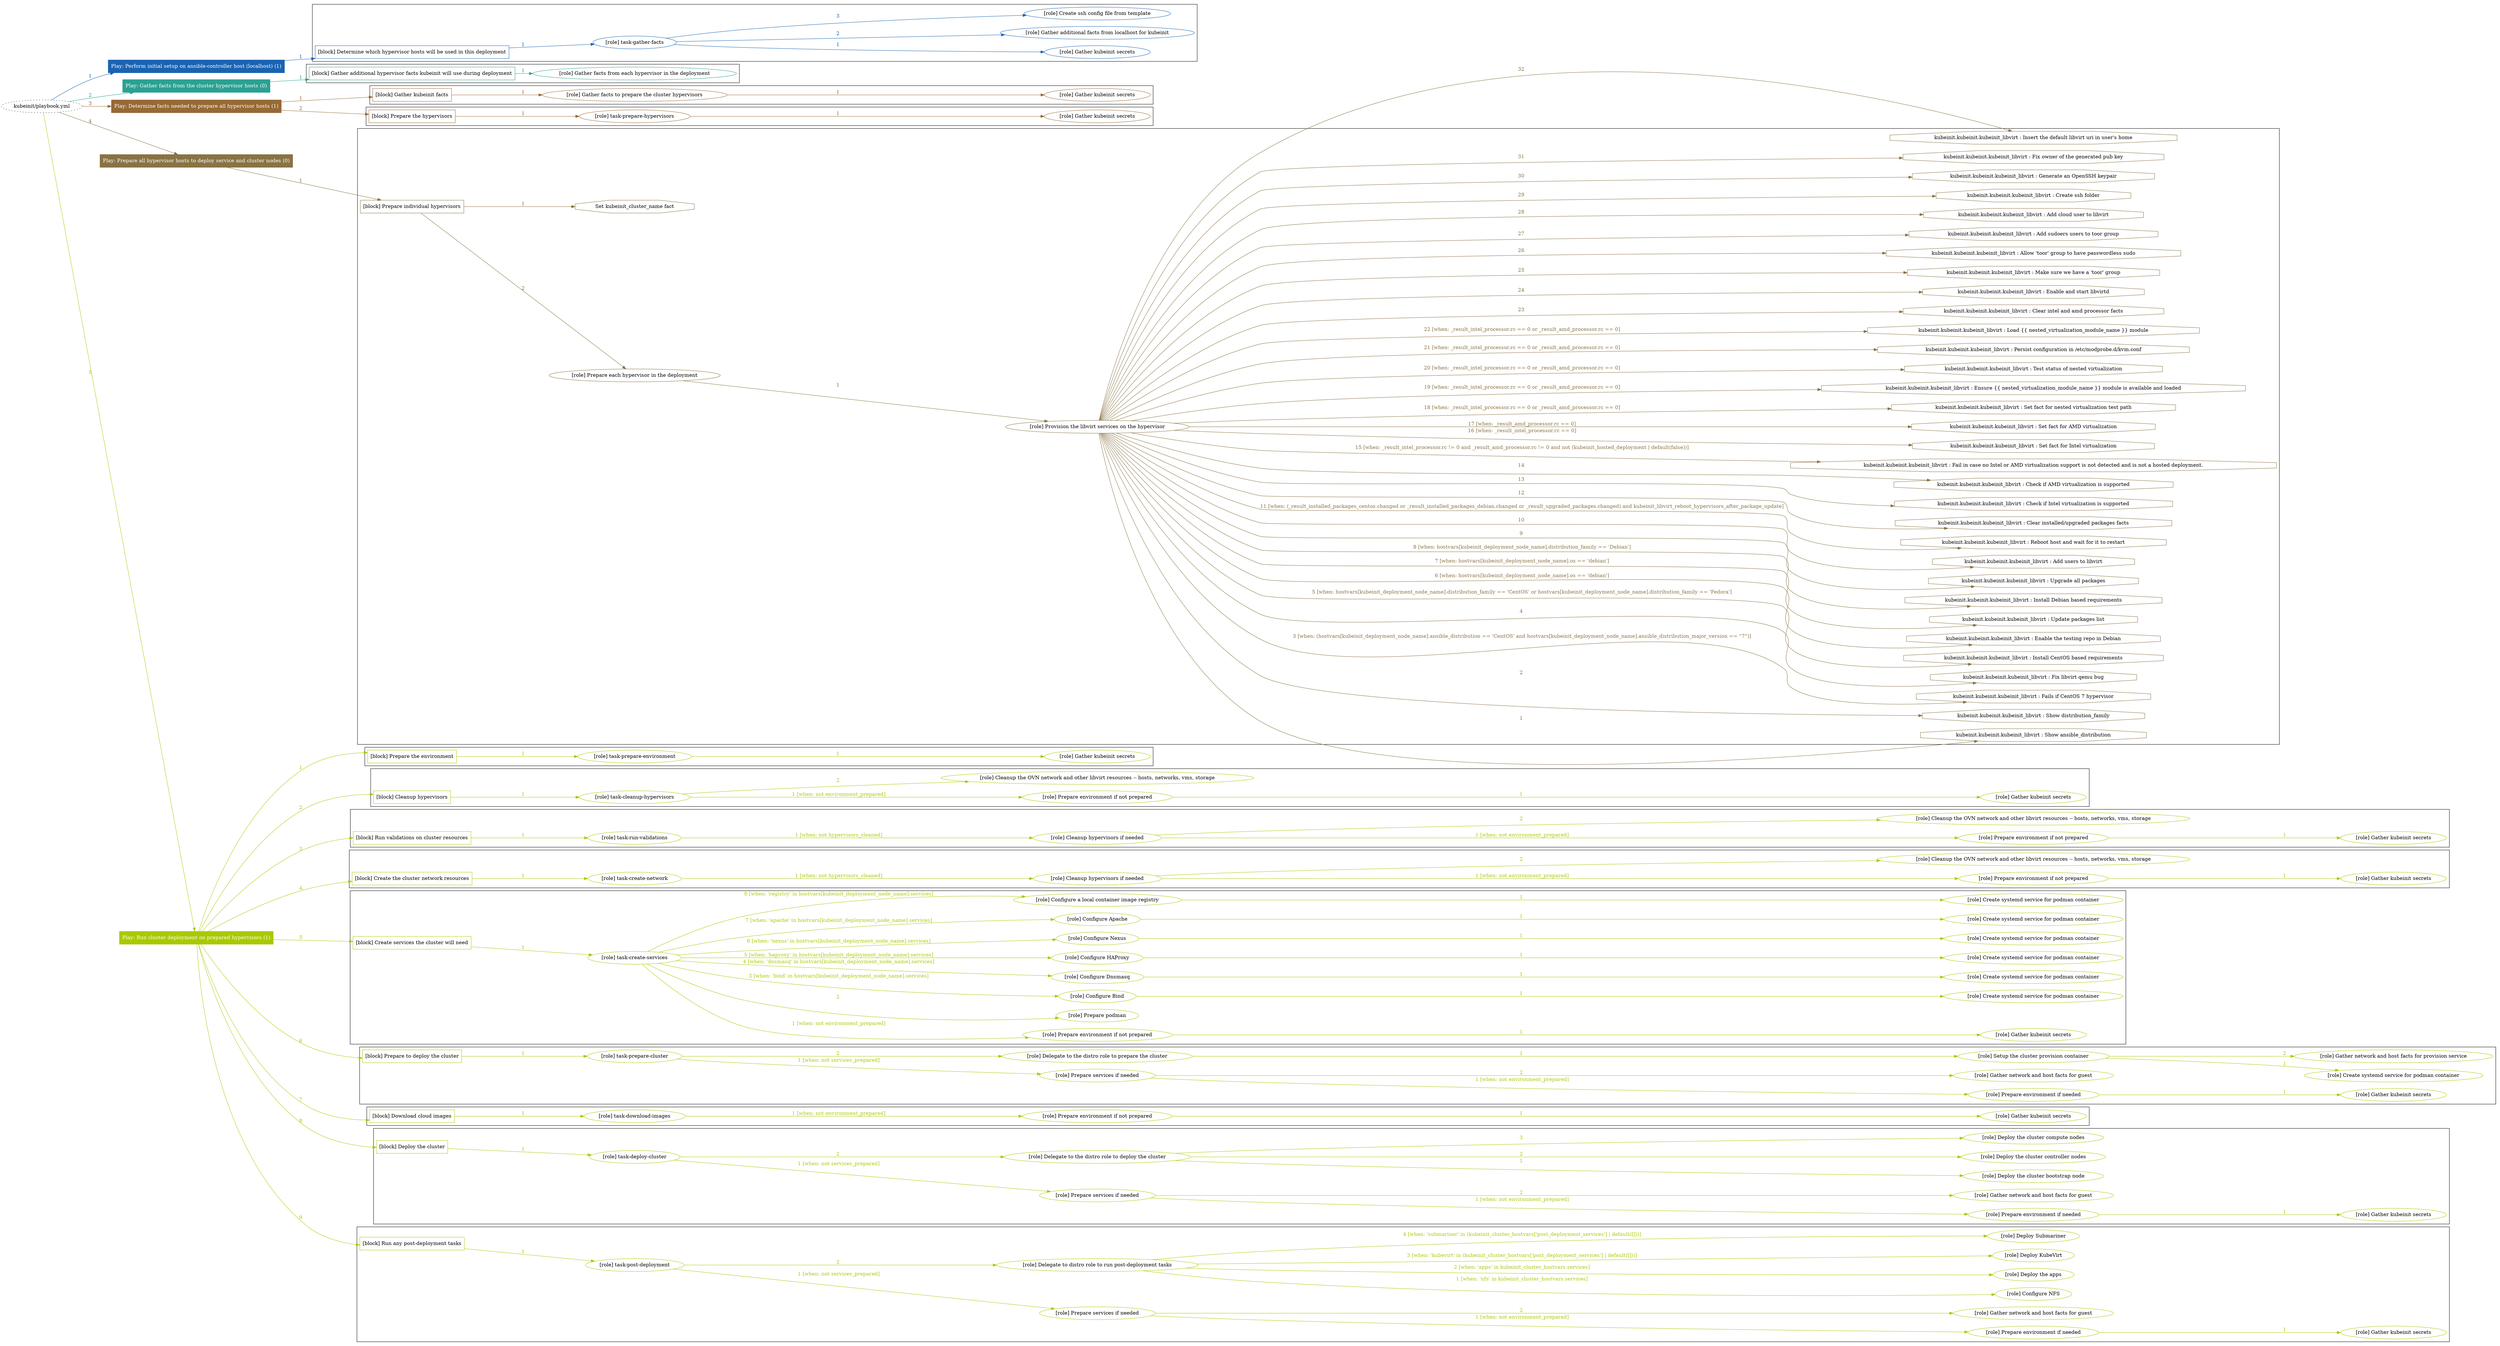 digraph {
	graph [concentrate=true ordering=in rankdir=LR ratio=fill]
	edge [esep=5 sep=10]
	"kubeinit/playbook.yml" [URL="/home/runner/work/kubeinit/kubeinit/kubeinit/playbook.yml" id=playbook_06fe046e style=dotted]
	"kubeinit/playbook.yml" -> play_288e0fe9 [label="1 " color="#1a63b2" fontcolor="#1a63b2" id=edge_dc2ad0f1 labeltooltip="1 " tooltip="1 "]
	subgraph "Play: Perform initial setup on ansible-controller host (localhost) (1)" {
		play_288e0fe9 [label="Play: Perform initial setup on ansible-controller host (localhost) (1)" URL="/home/runner/work/kubeinit/kubeinit/kubeinit/playbook.yml" color="#1a63b2" fontcolor="#ffffff" id=play_288e0fe9 shape=box style=filled tooltip=localhost]
		play_288e0fe9 -> block_5f74f2d0 [label=1 color="#1a63b2" fontcolor="#1a63b2" id=edge_5ff58f4a labeltooltip=1 tooltip=1]
		subgraph cluster_block_5f74f2d0 {
			block_5f74f2d0 [label="[block] Determine which hypervisor hosts will be used in this deployment" URL="/home/runner/work/kubeinit/kubeinit/kubeinit/playbook.yml" color="#1a63b2" id=block_5f74f2d0 labeltooltip="Determine which hypervisor hosts will be used in this deployment" shape=box tooltip="Determine which hypervisor hosts will be used in this deployment"]
			block_5f74f2d0 -> role_28b8756a [label="1 " color="#1a63b2" fontcolor="#1a63b2" id=edge_a5d64a71 labeltooltip="1 " tooltip="1 "]
			subgraph "task-gather-facts" {
				role_28b8756a [label="[role] task-gather-facts" URL="/home/runner/work/kubeinit/kubeinit/kubeinit/playbook.yml" color="#1a63b2" id=role_28b8756a tooltip="task-gather-facts"]
				role_28b8756a -> role_0fea13e1 [label="1 " color="#1a63b2" fontcolor="#1a63b2" id=edge_69f82ecf labeltooltip="1 " tooltip="1 "]
				subgraph "Gather kubeinit secrets" {
					role_0fea13e1 [label="[role] Gather kubeinit secrets" URL="/home/runner/.ansible/collections/ansible_collections/kubeinit/kubeinit/roles/kubeinit_prepare/tasks/build_hypervisors_group.yml" color="#1a63b2" id=role_0fea13e1 tooltip="Gather kubeinit secrets"]
				}
				role_28b8756a -> role_ac35d9d7 [label="2 " color="#1a63b2" fontcolor="#1a63b2" id=edge_7c590773 labeltooltip="2 " tooltip="2 "]
				subgraph "Gather additional facts from localhost for kubeinit" {
					role_ac35d9d7 [label="[role] Gather additional facts from localhost for kubeinit" URL="/home/runner/.ansible/collections/ansible_collections/kubeinit/kubeinit/roles/kubeinit_prepare/tasks/build_hypervisors_group.yml" color="#1a63b2" id=role_ac35d9d7 tooltip="Gather additional facts from localhost for kubeinit"]
				}
				role_28b8756a -> role_192adc1a [label="3 " color="#1a63b2" fontcolor="#1a63b2" id=edge_02d6222c labeltooltip="3 " tooltip="3 "]
				subgraph "Create ssh config file from template" {
					role_192adc1a [label="[role] Create ssh config file from template" URL="/home/runner/.ansible/collections/ansible_collections/kubeinit/kubeinit/roles/kubeinit_prepare/tasks/build_hypervisors_group.yml" color="#1a63b2" id=role_192adc1a tooltip="Create ssh config file from template"]
				}
			}
		}
	}
	"kubeinit/playbook.yml" -> play_0bdc0afe [label="2 " color="#2ba192" fontcolor="#2ba192" id=edge_f3db7006 labeltooltip="2 " tooltip="2 "]
	subgraph "Play: Gather facts from the cluster hypervisor hosts (0)" {
		play_0bdc0afe [label="Play: Gather facts from the cluster hypervisor hosts (0)" URL="/home/runner/work/kubeinit/kubeinit/kubeinit/playbook.yml" color="#2ba192" fontcolor="#ffffff" id=play_0bdc0afe shape=box style=filled tooltip="Play: Gather facts from the cluster hypervisor hosts (0)"]
		play_0bdc0afe -> block_52cd1d7e [label=1 color="#2ba192" fontcolor="#2ba192" id=edge_8029704c labeltooltip=1 tooltip=1]
		subgraph cluster_block_52cd1d7e {
			block_52cd1d7e [label="[block] Gather additional hypervisor facts kubeinit will use during deployment" URL="/home/runner/work/kubeinit/kubeinit/kubeinit/playbook.yml" color="#2ba192" id=block_52cd1d7e labeltooltip="Gather additional hypervisor facts kubeinit will use during deployment" shape=box tooltip="Gather additional hypervisor facts kubeinit will use during deployment"]
			block_52cd1d7e -> role_1c8e9c7f [label="1 " color="#2ba192" fontcolor="#2ba192" id=edge_c57bd1b8 labeltooltip="1 " tooltip="1 "]
			subgraph "Gather facts from each hypervisor in the deployment" {
				role_1c8e9c7f [label="[role] Gather facts from each hypervisor in the deployment" URL="/home/runner/work/kubeinit/kubeinit/kubeinit/playbook.yml" color="#2ba192" id=role_1c8e9c7f tooltip="Gather facts from each hypervisor in the deployment"]
			}
		}
	}
	"kubeinit/playbook.yml" -> play_d8a1cefe [label="3 " color="#976935" fontcolor="#976935" id=edge_c9c004a9 labeltooltip="3 " tooltip="3 "]
	subgraph "Play: Determine facts needed to prepare all hypervisor hosts (1)" {
		play_d8a1cefe [label="Play: Determine facts needed to prepare all hypervisor hosts (1)" URL="/home/runner/work/kubeinit/kubeinit/kubeinit/playbook.yml" color="#976935" fontcolor="#ffffff" id=play_d8a1cefe shape=box style=filled tooltip=localhost]
		play_d8a1cefe -> block_5bb9a84b [label=1 color="#976935" fontcolor="#976935" id=edge_9bc870f8 labeltooltip=1 tooltip=1]
		subgraph cluster_block_5bb9a84b {
			block_5bb9a84b [label="[block] Gather kubeinit facts" URL="/home/runner/work/kubeinit/kubeinit/kubeinit/playbook.yml" color="#976935" id=block_5bb9a84b labeltooltip="Gather kubeinit facts" shape=box tooltip="Gather kubeinit facts"]
			block_5bb9a84b -> role_7093423e [label="1 " color="#976935" fontcolor="#976935" id=edge_9c82f0e2 labeltooltip="1 " tooltip="1 "]
			subgraph "Gather facts to prepare the cluster hypervisors" {
				role_7093423e [label="[role] Gather facts to prepare the cluster hypervisors" URL="/home/runner/work/kubeinit/kubeinit/kubeinit/playbook.yml" color="#976935" id=role_7093423e tooltip="Gather facts to prepare the cluster hypervisors"]
				role_7093423e -> role_7810ab64 [label="1 " color="#976935" fontcolor="#976935" id=edge_b1e46e4d labeltooltip="1 " tooltip="1 "]
				subgraph "Gather kubeinit secrets" {
					role_7810ab64 [label="[role] Gather kubeinit secrets" URL="/home/runner/.ansible/collections/ansible_collections/kubeinit/kubeinit/roles/kubeinit_prepare/tasks/gather_kubeinit_facts.yml" color="#976935" id=role_7810ab64 tooltip="Gather kubeinit secrets"]
				}
			}
		}
		play_d8a1cefe -> block_1d0bd0aa [label=2 color="#976935" fontcolor="#976935" id=edge_29bd7f5f labeltooltip=2 tooltip=2]
		subgraph cluster_block_1d0bd0aa {
			block_1d0bd0aa [label="[block] Prepare the hypervisors" URL="/home/runner/work/kubeinit/kubeinit/kubeinit/playbook.yml" color="#976935" id=block_1d0bd0aa labeltooltip="Prepare the hypervisors" shape=box tooltip="Prepare the hypervisors"]
			block_1d0bd0aa -> role_a8b74130 [label="1 " color="#976935" fontcolor="#976935" id=edge_21a27c13 labeltooltip="1 " tooltip="1 "]
			subgraph "task-prepare-hypervisors" {
				role_a8b74130 [label="[role] task-prepare-hypervisors" URL="/home/runner/work/kubeinit/kubeinit/kubeinit/playbook.yml" color="#976935" id=role_a8b74130 tooltip="task-prepare-hypervisors"]
				role_a8b74130 -> role_d2ab4fa9 [label="1 " color="#976935" fontcolor="#976935" id=edge_5033e58b labeltooltip="1 " tooltip="1 "]
				subgraph "Gather kubeinit secrets" {
					role_d2ab4fa9 [label="[role] Gather kubeinit secrets" URL="/home/runner/.ansible/collections/ansible_collections/kubeinit/kubeinit/roles/kubeinit_prepare/tasks/gather_kubeinit_facts.yml" color="#976935" id=role_d2ab4fa9 tooltip="Gather kubeinit secrets"]
				}
			}
		}
	}
	"kubeinit/playbook.yml" -> play_153b175c [label="4 " color="#897343" fontcolor="#897343" id=edge_088aecc2 labeltooltip="4 " tooltip="4 "]
	subgraph "Play: Prepare all hypervisor hosts to deploy service and cluster nodes (0)" {
		play_153b175c [label="Play: Prepare all hypervisor hosts to deploy service and cluster nodes (0)" URL="/home/runner/work/kubeinit/kubeinit/kubeinit/playbook.yml" color="#897343" fontcolor="#ffffff" id=play_153b175c shape=box style=filled tooltip="Play: Prepare all hypervisor hosts to deploy service and cluster nodes (0)"]
		play_153b175c -> block_26177e6d [label=1 color="#897343" fontcolor="#897343" id=edge_628b7584 labeltooltip=1 tooltip=1]
		subgraph cluster_block_26177e6d {
			block_26177e6d [label="[block] Prepare individual hypervisors" URL="/home/runner/work/kubeinit/kubeinit/kubeinit/playbook.yml" color="#897343" id=block_26177e6d labeltooltip="Prepare individual hypervisors" shape=box tooltip="Prepare individual hypervisors"]
			block_26177e6d -> role_58aad203 [label="2 " color="#897343" fontcolor="#897343" id=edge_6461d6df labeltooltip="2 " tooltip="2 "]
			subgraph "Prepare each hypervisor in the deployment" {
				role_58aad203 [label="[role] Prepare each hypervisor in the deployment" URL="/home/runner/work/kubeinit/kubeinit/kubeinit/playbook.yml" color="#897343" id=role_58aad203 tooltip="Prepare each hypervisor in the deployment"]
				role_58aad203 -> role_fe56f35b [label="1 " color="#897343" fontcolor="#897343" id=edge_6eea4ea1 labeltooltip="1 " tooltip="1 "]
				subgraph "Provision the libvirt services on the hypervisor" {
					role_fe56f35b [label="[role] Provision the libvirt services on the hypervisor" URL="/home/runner/.ansible/collections/ansible_collections/kubeinit/kubeinit/roles/kubeinit_prepare/tasks/prepare_hypervisor.yml" color="#897343" id=role_fe56f35b tooltip="Provision the libvirt services on the hypervisor"]
					task_a2a67c5d [label="kubeinit.kubeinit.kubeinit_libvirt : Show ansible_distribution" URL="/home/runner/.ansible/collections/ansible_collections/kubeinit/kubeinit/roles/kubeinit_libvirt/tasks/main.yml" color="#897343" id=task_a2a67c5d shape=octagon tooltip="kubeinit.kubeinit.kubeinit_libvirt : Show ansible_distribution"]
					role_fe56f35b -> task_a2a67c5d [label="1 " color="#897343" fontcolor="#897343" id=edge_8e704311 labeltooltip="1 " tooltip="1 "]
					task_b193f8cc [label="kubeinit.kubeinit.kubeinit_libvirt : Show distribution_family" URL="/home/runner/.ansible/collections/ansible_collections/kubeinit/kubeinit/roles/kubeinit_libvirt/tasks/main.yml" color="#897343" id=task_b193f8cc shape=octagon tooltip="kubeinit.kubeinit.kubeinit_libvirt : Show distribution_family"]
					role_fe56f35b -> task_b193f8cc [label="2 " color="#897343" fontcolor="#897343" id=edge_96753a01 labeltooltip="2 " tooltip="2 "]
					task_366ccc83 [label="kubeinit.kubeinit.kubeinit_libvirt : Fails if CentOS 7 hypervisor" URL="/home/runner/.ansible/collections/ansible_collections/kubeinit/kubeinit/roles/kubeinit_libvirt/tasks/main.yml" color="#897343" id=task_366ccc83 shape=octagon tooltip="kubeinit.kubeinit.kubeinit_libvirt : Fails if CentOS 7 hypervisor"]
					role_fe56f35b -> task_366ccc83 [label="3 [when: (hostvars[kubeinit_deployment_node_name].ansible_distribution == 'CentOS' and hostvars[kubeinit_deployment_node_name].ansible_distribution_major_version == \"7\")]" color="#897343" fontcolor="#897343" id=edge_6039197b labeltooltip="3 [when: (hostvars[kubeinit_deployment_node_name].ansible_distribution == 'CentOS' and hostvars[kubeinit_deployment_node_name].ansible_distribution_major_version == \"7\")]" tooltip="3 [when: (hostvars[kubeinit_deployment_node_name].ansible_distribution == 'CentOS' and hostvars[kubeinit_deployment_node_name].ansible_distribution_major_version == \"7\")]"]
					task_3397fef5 [label="kubeinit.kubeinit.kubeinit_libvirt : Fix libvirt qemu bug" URL="/home/runner/.ansible/collections/ansible_collections/kubeinit/kubeinit/roles/kubeinit_libvirt/tasks/main.yml" color="#897343" id=task_3397fef5 shape=octagon tooltip="kubeinit.kubeinit.kubeinit_libvirt : Fix libvirt qemu bug"]
					role_fe56f35b -> task_3397fef5 [label="4 " color="#897343" fontcolor="#897343" id=edge_9880ab96 labeltooltip="4 " tooltip="4 "]
					task_e5307751 [label="kubeinit.kubeinit.kubeinit_libvirt : Install CentOS based requirements" URL="/home/runner/.ansible/collections/ansible_collections/kubeinit/kubeinit/roles/kubeinit_libvirt/tasks/main.yml" color="#897343" id=task_e5307751 shape=octagon tooltip="kubeinit.kubeinit.kubeinit_libvirt : Install CentOS based requirements"]
					role_fe56f35b -> task_e5307751 [label="5 [when: hostvars[kubeinit_deployment_node_name].distribution_family == 'CentOS' or hostvars[kubeinit_deployment_node_name].distribution_family == 'Fedora']" color="#897343" fontcolor="#897343" id=edge_59326d9b labeltooltip="5 [when: hostvars[kubeinit_deployment_node_name].distribution_family == 'CentOS' or hostvars[kubeinit_deployment_node_name].distribution_family == 'Fedora']" tooltip="5 [when: hostvars[kubeinit_deployment_node_name].distribution_family == 'CentOS' or hostvars[kubeinit_deployment_node_name].distribution_family == 'Fedora']"]
					task_c26a35ad [label="kubeinit.kubeinit.kubeinit_libvirt : Enable the testing repo in Debian" URL="/home/runner/.ansible/collections/ansible_collections/kubeinit/kubeinit/roles/kubeinit_libvirt/tasks/main.yml" color="#897343" id=task_c26a35ad shape=octagon tooltip="kubeinit.kubeinit.kubeinit_libvirt : Enable the testing repo in Debian"]
					role_fe56f35b -> task_c26a35ad [label="6 [when: hostvars[kubeinit_deployment_node_name].os == 'debian']" color="#897343" fontcolor="#897343" id=edge_fb060c31 labeltooltip="6 [when: hostvars[kubeinit_deployment_node_name].os == 'debian']" tooltip="6 [when: hostvars[kubeinit_deployment_node_name].os == 'debian']"]
					task_c2551fe5 [label="kubeinit.kubeinit.kubeinit_libvirt : Update packages list" URL="/home/runner/.ansible/collections/ansible_collections/kubeinit/kubeinit/roles/kubeinit_libvirt/tasks/main.yml" color="#897343" id=task_c2551fe5 shape=octagon tooltip="kubeinit.kubeinit.kubeinit_libvirt : Update packages list"]
					role_fe56f35b -> task_c2551fe5 [label="7 [when: hostvars[kubeinit_deployment_node_name].os == 'debian']" color="#897343" fontcolor="#897343" id=edge_61c13d9f labeltooltip="7 [when: hostvars[kubeinit_deployment_node_name].os == 'debian']" tooltip="7 [when: hostvars[kubeinit_deployment_node_name].os == 'debian']"]
					task_badf1187 [label="kubeinit.kubeinit.kubeinit_libvirt : Install Debian based requirements" URL="/home/runner/.ansible/collections/ansible_collections/kubeinit/kubeinit/roles/kubeinit_libvirt/tasks/main.yml" color="#897343" id=task_badf1187 shape=octagon tooltip="kubeinit.kubeinit.kubeinit_libvirt : Install Debian based requirements"]
					role_fe56f35b -> task_badf1187 [label="8 [when: hostvars[kubeinit_deployment_node_name].distribution_family == 'Debian']" color="#897343" fontcolor="#897343" id=edge_6df72036 labeltooltip="8 [when: hostvars[kubeinit_deployment_node_name].distribution_family == 'Debian']" tooltip="8 [when: hostvars[kubeinit_deployment_node_name].distribution_family == 'Debian']"]
					task_fd73c808 [label="kubeinit.kubeinit.kubeinit_libvirt : Upgrade all packages" URL="/home/runner/.ansible/collections/ansible_collections/kubeinit/kubeinit/roles/kubeinit_libvirt/tasks/main.yml" color="#897343" id=task_fd73c808 shape=octagon tooltip="kubeinit.kubeinit.kubeinit_libvirt : Upgrade all packages"]
					role_fe56f35b -> task_fd73c808 [label="9 " color="#897343" fontcolor="#897343" id=edge_7153b4b0 labeltooltip="9 " tooltip="9 "]
					task_d59583c1 [label="kubeinit.kubeinit.kubeinit_libvirt : Add users to libvirt" URL="/home/runner/.ansible/collections/ansible_collections/kubeinit/kubeinit/roles/kubeinit_libvirt/tasks/main.yml" color="#897343" id=task_d59583c1 shape=octagon tooltip="kubeinit.kubeinit.kubeinit_libvirt : Add users to libvirt"]
					role_fe56f35b -> task_d59583c1 [label="10 " color="#897343" fontcolor="#897343" id=edge_04defd81 labeltooltip="10 " tooltip="10 "]
					task_1d07d699 [label="kubeinit.kubeinit.kubeinit_libvirt : Reboot host and wait for it to restart" URL="/home/runner/.ansible/collections/ansible_collections/kubeinit/kubeinit/roles/kubeinit_libvirt/tasks/main.yml" color="#897343" id=task_1d07d699 shape=octagon tooltip="kubeinit.kubeinit.kubeinit_libvirt : Reboot host and wait for it to restart"]
					role_fe56f35b -> task_1d07d699 [label="11 [when: (_result_installed_packages_centos.changed or _result_installed_packages_debian.changed or _result_upgraded_packages.changed) and kubeinit_libvirt_reboot_hypervisors_after_package_update]" color="#897343" fontcolor="#897343" id=edge_c79f0996 labeltooltip="11 [when: (_result_installed_packages_centos.changed or _result_installed_packages_debian.changed or _result_upgraded_packages.changed) and kubeinit_libvirt_reboot_hypervisors_after_package_update]" tooltip="11 [when: (_result_installed_packages_centos.changed or _result_installed_packages_debian.changed or _result_upgraded_packages.changed) and kubeinit_libvirt_reboot_hypervisors_after_package_update]"]
					task_162f8fe1 [label="kubeinit.kubeinit.kubeinit_libvirt : Clear installed/upgraded packages facts" URL="/home/runner/.ansible/collections/ansible_collections/kubeinit/kubeinit/roles/kubeinit_libvirt/tasks/main.yml" color="#897343" id=task_162f8fe1 shape=octagon tooltip="kubeinit.kubeinit.kubeinit_libvirt : Clear installed/upgraded packages facts"]
					role_fe56f35b -> task_162f8fe1 [label="12 " color="#897343" fontcolor="#897343" id=edge_7fba418a labeltooltip="12 " tooltip="12 "]
					task_b0ed1705 [label="kubeinit.kubeinit.kubeinit_libvirt : Check if Intel virtualization is supported" URL="/home/runner/.ansible/collections/ansible_collections/kubeinit/kubeinit/roles/kubeinit_libvirt/tasks/main.yml" color="#897343" id=task_b0ed1705 shape=octagon tooltip="kubeinit.kubeinit.kubeinit_libvirt : Check if Intel virtualization is supported"]
					role_fe56f35b -> task_b0ed1705 [label="13 " color="#897343" fontcolor="#897343" id=edge_dd113a31 labeltooltip="13 " tooltip="13 "]
					task_ce16cc7c [label="kubeinit.kubeinit.kubeinit_libvirt : Check if AMD virtualization is supported" URL="/home/runner/.ansible/collections/ansible_collections/kubeinit/kubeinit/roles/kubeinit_libvirt/tasks/main.yml" color="#897343" id=task_ce16cc7c shape=octagon tooltip="kubeinit.kubeinit.kubeinit_libvirt : Check if AMD virtualization is supported"]
					role_fe56f35b -> task_ce16cc7c [label="14 " color="#897343" fontcolor="#897343" id=edge_3afd2a5e labeltooltip="14 " tooltip="14 "]
					task_f65ed450 [label="kubeinit.kubeinit.kubeinit_libvirt : Fail in case no Intel or AMD virtualization support is not detected and is not a hosted deployment." URL="/home/runner/.ansible/collections/ansible_collections/kubeinit/kubeinit/roles/kubeinit_libvirt/tasks/main.yml" color="#897343" id=task_f65ed450 shape=octagon tooltip="kubeinit.kubeinit.kubeinit_libvirt : Fail in case no Intel or AMD virtualization support is not detected and is not a hosted deployment."]
					role_fe56f35b -> task_f65ed450 [label="15 [when: _result_intel_processor.rc != 0 and _result_amd_processor.rc != 0 and not (kubeinit_hosted_deployment | default(false))]" color="#897343" fontcolor="#897343" id=edge_d5bd3100 labeltooltip="15 [when: _result_intel_processor.rc != 0 and _result_amd_processor.rc != 0 and not (kubeinit_hosted_deployment | default(false))]" tooltip="15 [when: _result_intel_processor.rc != 0 and _result_amd_processor.rc != 0 and not (kubeinit_hosted_deployment | default(false))]"]
					task_99cc91ab [label="kubeinit.kubeinit.kubeinit_libvirt : Set fact for Intel virtualization" URL="/home/runner/.ansible/collections/ansible_collections/kubeinit/kubeinit/roles/kubeinit_libvirt/tasks/main.yml" color="#897343" id=task_99cc91ab shape=octagon tooltip="kubeinit.kubeinit.kubeinit_libvirt : Set fact for Intel virtualization"]
					role_fe56f35b -> task_99cc91ab [label="16 [when: _result_intel_processor.rc == 0]" color="#897343" fontcolor="#897343" id=edge_1aad5ade labeltooltip="16 [when: _result_intel_processor.rc == 0]" tooltip="16 [when: _result_intel_processor.rc == 0]"]
					task_fa179824 [label="kubeinit.kubeinit.kubeinit_libvirt : Set fact for AMD virtualization" URL="/home/runner/.ansible/collections/ansible_collections/kubeinit/kubeinit/roles/kubeinit_libvirt/tasks/main.yml" color="#897343" id=task_fa179824 shape=octagon tooltip="kubeinit.kubeinit.kubeinit_libvirt : Set fact for AMD virtualization"]
					role_fe56f35b -> task_fa179824 [label="17 [when: _result_amd_processor.rc == 0]" color="#897343" fontcolor="#897343" id=edge_4e4eb9d7 labeltooltip="17 [when: _result_amd_processor.rc == 0]" tooltip="17 [when: _result_amd_processor.rc == 0]"]
					task_3170d427 [label="kubeinit.kubeinit.kubeinit_libvirt : Set fact for nested virtualization test path" URL="/home/runner/.ansible/collections/ansible_collections/kubeinit/kubeinit/roles/kubeinit_libvirt/tasks/main.yml" color="#897343" id=task_3170d427 shape=octagon tooltip="kubeinit.kubeinit.kubeinit_libvirt : Set fact for nested virtualization test path"]
					role_fe56f35b -> task_3170d427 [label="18 [when: _result_intel_processor.rc == 0 or _result_amd_processor.rc == 0]" color="#897343" fontcolor="#897343" id=edge_368c74c8 labeltooltip="18 [when: _result_intel_processor.rc == 0 or _result_amd_processor.rc == 0]" tooltip="18 [when: _result_intel_processor.rc == 0 or _result_amd_processor.rc == 0]"]
					task_744f3759 [label="kubeinit.kubeinit.kubeinit_libvirt : Ensure {{ nested_virtualization_module_name }} module is available and loaded" URL="/home/runner/.ansible/collections/ansible_collections/kubeinit/kubeinit/roles/kubeinit_libvirt/tasks/main.yml" color="#897343" id=task_744f3759 shape=octagon tooltip="kubeinit.kubeinit.kubeinit_libvirt : Ensure {{ nested_virtualization_module_name }} module is available and loaded"]
					role_fe56f35b -> task_744f3759 [label="19 [when: _result_intel_processor.rc == 0 or _result_amd_processor.rc == 0]" color="#897343" fontcolor="#897343" id=edge_4e8e21c7 labeltooltip="19 [when: _result_intel_processor.rc == 0 or _result_amd_processor.rc == 0]" tooltip="19 [when: _result_intel_processor.rc == 0 or _result_amd_processor.rc == 0]"]
					task_b8759b84 [label="kubeinit.kubeinit.kubeinit_libvirt : Test status of nested virtualization" URL="/home/runner/.ansible/collections/ansible_collections/kubeinit/kubeinit/roles/kubeinit_libvirt/tasks/main.yml" color="#897343" id=task_b8759b84 shape=octagon tooltip="kubeinit.kubeinit.kubeinit_libvirt : Test status of nested virtualization"]
					role_fe56f35b -> task_b8759b84 [label="20 [when: _result_intel_processor.rc == 0 or _result_amd_processor.rc == 0]" color="#897343" fontcolor="#897343" id=edge_ffade815 labeltooltip="20 [when: _result_intel_processor.rc == 0 or _result_amd_processor.rc == 0]" tooltip="20 [when: _result_intel_processor.rc == 0 or _result_amd_processor.rc == 0]"]
					task_b6b25831 [label="kubeinit.kubeinit.kubeinit_libvirt : Persist configuration in /etc/modprobe.d/kvm.conf" URL="/home/runner/.ansible/collections/ansible_collections/kubeinit/kubeinit/roles/kubeinit_libvirt/tasks/main.yml" color="#897343" id=task_b6b25831 shape=octagon tooltip="kubeinit.kubeinit.kubeinit_libvirt : Persist configuration in /etc/modprobe.d/kvm.conf"]
					role_fe56f35b -> task_b6b25831 [label="21 [when: _result_intel_processor.rc == 0 or _result_amd_processor.rc == 0]" color="#897343" fontcolor="#897343" id=edge_d45a00a0 labeltooltip="21 [when: _result_intel_processor.rc == 0 or _result_amd_processor.rc == 0]" tooltip="21 [when: _result_intel_processor.rc == 0 or _result_amd_processor.rc == 0]"]
					task_e892391a [label="kubeinit.kubeinit.kubeinit_libvirt : Load {{ nested_virtualization_module_name }} module" URL="/home/runner/.ansible/collections/ansible_collections/kubeinit/kubeinit/roles/kubeinit_libvirt/tasks/main.yml" color="#897343" id=task_e892391a shape=octagon tooltip="kubeinit.kubeinit.kubeinit_libvirt : Load {{ nested_virtualization_module_name }} module"]
					role_fe56f35b -> task_e892391a [label="22 [when: _result_intel_processor.rc == 0 or _result_amd_processor.rc == 0]" color="#897343" fontcolor="#897343" id=edge_c2b5ede0 labeltooltip="22 [when: _result_intel_processor.rc == 0 or _result_amd_processor.rc == 0]" tooltip="22 [when: _result_intel_processor.rc == 0 or _result_amd_processor.rc == 0]"]
					task_9f4924af [label="kubeinit.kubeinit.kubeinit_libvirt : Clear intel and amd processor facts" URL="/home/runner/.ansible/collections/ansible_collections/kubeinit/kubeinit/roles/kubeinit_libvirt/tasks/main.yml" color="#897343" id=task_9f4924af shape=octagon tooltip="kubeinit.kubeinit.kubeinit_libvirt : Clear intel and amd processor facts"]
					role_fe56f35b -> task_9f4924af [label="23 " color="#897343" fontcolor="#897343" id=edge_9fe1d8f7 labeltooltip="23 " tooltip="23 "]
					task_d9d3b5d5 [label="kubeinit.kubeinit.kubeinit_libvirt : Enable and start libvirtd" URL="/home/runner/.ansible/collections/ansible_collections/kubeinit/kubeinit/roles/kubeinit_libvirt/tasks/main.yml" color="#897343" id=task_d9d3b5d5 shape=octagon tooltip="kubeinit.kubeinit.kubeinit_libvirt : Enable and start libvirtd"]
					role_fe56f35b -> task_d9d3b5d5 [label="24 " color="#897343" fontcolor="#897343" id=edge_c72478ef labeltooltip="24 " tooltip="24 "]
					task_d258e45a [label="kubeinit.kubeinit.kubeinit_libvirt : Make sure we have a 'toor' group" URL="/home/runner/.ansible/collections/ansible_collections/kubeinit/kubeinit/roles/kubeinit_libvirt/tasks/60_create_cloud_user.yml" color="#897343" id=task_d258e45a shape=octagon tooltip="kubeinit.kubeinit.kubeinit_libvirt : Make sure we have a 'toor' group"]
					role_fe56f35b -> task_d258e45a [label="25 " color="#897343" fontcolor="#897343" id=edge_9d5973a3 labeltooltip="25 " tooltip="25 "]
					task_509694eb [label="kubeinit.kubeinit.kubeinit_libvirt : Allow 'toor' group to have passwordless sudo" URL="/home/runner/.ansible/collections/ansible_collections/kubeinit/kubeinit/roles/kubeinit_libvirt/tasks/60_create_cloud_user.yml" color="#897343" id=task_509694eb shape=octagon tooltip="kubeinit.kubeinit.kubeinit_libvirt : Allow 'toor' group to have passwordless sudo"]
					role_fe56f35b -> task_509694eb [label="26 " color="#897343" fontcolor="#897343" id=edge_8e4240da labeltooltip="26 " tooltip="26 "]
					task_efc3da0c [label="kubeinit.kubeinit.kubeinit_libvirt : Add sudoers users to toor group" URL="/home/runner/.ansible/collections/ansible_collections/kubeinit/kubeinit/roles/kubeinit_libvirt/tasks/60_create_cloud_user.yml" color="#897343" id=task_efc3da0c shape=octagon tooltip="kubeinit.kubeinit.kubeinit_libvirt : Add sudoers users to toor group"]
					role_fe56f35b -> task_efc3da0c [label="27 " color="#897343" fontcolor="#897343" id=edge_a248b969 labeltooltip="27 " tooltip="27 "]
					task_17d3ddaa [label="kubeinit.kubeinit.kubeinit_libvirt : Add cloud user to libvirt" URL="/home/runner/.ansible/collections/ansible_collections/kubeinit/kubeinit/roles/kubeinit_libvirt/tasks/60_create_cloud_user.yml" color="#897343" id=task_17d3ddaa shape=octagon tooltip="kubeinit.kubeinit.kubeinit_libvirt : Add cloud user to libvirt"]
					role_fe56f35b -> task_17d3ddaa [label="28 " color="#897343" fontcolor="#897343" id=edge_f81e1dbf labeltooltip="28 " tooltip="28 "]
					task_970417bc [label="kubeinit.kubeinit.kubeinit_libvirt : Create ssh folder" URL="/home/runner/.ansible/collections/ansible_collections/kubeinit/kubeinit/roles/kubeinit_libvirt/tasks/60_create_cloud_user.yml" color="#897343" id=task_970417bc shape=octagon tooltip="kubeinit.kubeinit.kubeinit_libvirt : Create ssh folder"]
					role_fe56f35b -> task_970417bc [label="29 " color="#897343" fontcolor="#897343" id=edge_684f177d labeltooltip="29 " tooltip="29 "]
					task_11e14aed [label="kubeinit.kubeinit.kubeinit_libvirt : Generate an OpenSSH keypair" URL="/home/runner/.ansible/collections/ansible_collections/kubeinit/kubeinit/roles/kubeinit_libvirt/tasks/60_create_cloud_user.yml" color="#897343" id=task_11e14aed shape=octagon tooltip="kubeinit.kubeinit.kubeinit_libvirt : Generate an OpenSSH keypair"]
					role_fe56f35b -> task_11e14aed [label="30 " color="#897343" fontcolor="#897343" id=edge_8828afa0 labeltooltip="30 " tooltip="30 "]
					task_4745c83c [label="kubeinit.kubeinit.kubeinit_libvirt : Fix owner of the generated pub key" URL="/home/runner/.ansible/collections/ansible_collections/kubeinit/kubeinit/roles/kubeinit_libvirt/tasks/60_create_cloud_user.yml" color="#897343" id=task_4745c83c shape=octagon tooltip="kubeinit.kubeinit.kubeinit_libvirt : Fix owner of the generated pub key"]
					role_fe56f35b -> task_4745c83c [label="31 " color="#897343" fontcolor="#897343" id=edge_9063ed67 labeltooltip="31 " tooltip="31 "]
					task_2b2f3646 [label="kubeinit.kubeinit.kubeinit_libvirt : Insert the default libvirt uri in user's home" URL="/home/runner/.ansible/collections/ansible_collections/kubeinit/kubeinit/roles/kubeinit_libvirt/tasks/60_create_cloud_user.yml" color="#897343" id=task_2b2f3646 shape=octagon tooltip="kubeinit.kubeinit.kubeinit_libvirt : Insert the default libvirt uri in user's home"]
					role_fe56f35b -> task_2b2f3646 [label="32 " color="#897343" fontcolor="#897343" id=edge_65bf8efb labeltooltip="32 " tooltip="32 "]
				}
			}
			task_ef3954a0 [label="Set kubeinit_cluster_name fact" URL="/home/runner/work/kubeinit/kubeinit/kubeinit/playbook.yml" color="#897343" id=task_ef3954a0 shape=octagon tooltip="Set kubeinit_cluster_name fact"]
			block_26177e6d -> task_ef3954a0 [label="1 " color="#897343" fontcolor="#897343" id=edge_0f0a2e38 labeltooltip="1 " tooltip="1 "]
		}
	}
	"kubeinit/playbook.yml" -> play_aeeba1a4 [label="5 " color="#a9c903" fontcolor="#a9c903" id=edge_e1e270db labeltooltip="5 " tooltip="5 "]
	subgraph "Play: Run cluster deployment on prepared hypervisors (1)" {
		play_aeeba1a4 [label="Play: Run cluster deployment on prepared hypervisors (1)" URL="/home/runner/work/kubeinit/kubeinit/kubeinit/playbook.yml" color="#a9c903" fontcolor="#ffffff" id=play_aeeba1a4 shape=box style=filled tooltip=localhost]
		play_aeeba1a4 -> block_d182aec8 [label=1 color="#a9c903" fontcolor="#a9c903" id=edge_06b3675e labeltooltip=1 tooltip=1]
		subgraph cluster_block_d182aec8 {
			block_d182aec8 [label="[block] Prepare the environment" URL="/home/runner/work/kubeinit/kubeinit/kubeinit/playbook.yml" color="#a9c903" id=block_d182aec8 labeltooltip="Prepare the environment" shape=box tooltip="Prepare the environment"]
			block_d182aec8 -> role_650ce0de [label="1 " color="#a9c903" fontcolor="#a9c903" id=edge_6be3398e labeltooltip="1 " tooltip="1 "]
			subgraph "task-prepare-environment" {
				role_650ce0de [label="[role] task-prepare-environment" URL="/home/runner/work/kubeinit/kubeinit/kubeinit/playbook.yml" color="#a9c903" id=role_650ce0de tooltip="task-prepare-environment"]
				role_650ce0de -> role_a2b1fee1 [label="1 " color="#a9c903" fontcolor="#a9c903" id=edge_f1bef54b labeltooltip="1 " tooltip="1 "]
				subgraph "Gather kubeinit secrets" {
					role_a2b1fee1 [label="[role] Gather kubeinit secrets" URL="/home/runner/.ansible/collections/ansible_collections/kubeinit/kubeinit/roles/kubeinit_prepare/tasks/gather_kubeinit_facts.yml" color="#a9c903" id=role_a2b1fee1 tooltip="Gather kubeinit secrets"]
				}
			}
		}
		play_aeeba1a4 -> block_6a605a81 [label=2 color="#a9c903" fontcolor="#a9c903" id=edge_057f98d9 labeltooltip=2 tooltip=2]
		subgraph cluster_block_6a605a81 {
			block_6a605a81 [label="[block] Cleanup hypervisors" URL="/home/runner/work/kubeinit/kubeinit/kubeinit/playbook.yml" color="#a9c903" id=block_6a605a81 labeltooltip="Cleanup hypervisors" shape=box tooltip="Cleanup hypervisors"]
			block_6a605a81 -> role_ca99f495 [label="1 " color="#a9c903" fontcolor="#a9c903" id=edge_e008f9af labeltooltip="1 " tooltip="1 "]
			subgraph "task-cleanup-hypervisors" {
				role_ca99f495 [label="[role] task-cleanup-hypervisors" URL="/home/runner/work/kubeinit/kubeinit/kubeinit/playbook.yml" color="#a9c903" id=role_ca99f495 tooltip="task-cleanup-hypervisors"]
				role_ca99f495 -> role_dfbf0ca4 [label="1 [when: not environment_prepared]" color="#a9c903" fontcolor="#a9c903" id=edge_2194ce68 labeltooltip="1 [when: not environment_prepared]" tooltip="1 [when: not environment_prepared]"]
				subgraph "Prepare environment if not prepared" {
					role_dfbf0ca4 [label="[role] Prepare environment if not prepared" URL="/home/runner/.ansible/collections/ansible_collections/kubeinit/kubeinit/roles/kubeinit_prepare/tasks/cleanup_hypervisors.yml" color="#a9c903" id=role_dfbf0ca4 tooltip="Prepare environment if not prepared"]
					role_dfbf0ca4 -> role_5ee0e600 [label="1 " color="#a9c903" fontcolor="#a9c903" id=edge_a0285d5d labeltooltip="1 " tooltip="1 "]
					subgraph "Gather kubeinit secrets" {
						role_5ee0e600 [label="[role] Gather kubeinit secrets" URL="/home/runner/.ansible/collections/ansible_collections/kubeinit/kubeinit/roles/kubeinit_prepare/tasks/gather_kubeinit_facts.yml" color="#a9c903" id=role_5ee0e600 tooltip="Gather kubeinit secrets"]
					}
				}
				role_ca99f495 -> role_e933bf91 [label="2 " color="#a9c903" fontcolor="#a9c903" id=edge_a1321ea9 labeltooltip="2 " tooltip="2 "]
				subgraph "Cleanup the OVN network and other libvirt resources -- hosts, networks, vms, storage" {
					role_e933bf91 [label="[role] Cleanup the OVN network and other libvirt resources -- hosts, networks, vms, storage" URL="/home/runner/.ansible/collections/ansible_collections/kubeinit/kubeinit/roles/kubeinit_prepare/tasks/cleanup_hypervisors.yml" color="#a9c903" id=role_e933bf91 tooltip="Cleanup the OVN network and other libvirt resources -- hosts, networks, vms, storage"]
				}
			}
		}
		play_aeeba1a4 -> block_f064c83d [label=3 color="#a9c903" fontcolor="#a9c903" id=edge_19d7891c labeltooltip=3 tooltip=3]
		subgraph cluster_block_f064c83d {
			block_f064c83d [label="[block] Run validations on cluster resources" URL="/home/runner/work/kubeinit/kubeinit/kubeinit/playbook.yml" color="#a9c903" id=block_f064c83d labeltooltip="Run validations on cluster resources" shape=box tooltip="Run validations on cluster resources"]
			block_f064c83d -> role_13f9e0b0 [label="1 " color="#a9c903" fontcolor="#a9c903" id=edge_30d06644 labeltooltip="1 " tooltip="1 "]
			subgraph "task-run-validations" {
				role_13f9e0b0 [label="[role] task-run-validations" URL="/home/runner/work/kubeinit/kubeinit/kubeinit/playbook.yml" color="#a9c903" id=role_13f9e0b0 tooltip="task-run-validations"]
				role_13f9e0b0 -> role_5a26a557 [label="1 [when: not hypervisors_cleaned]" color="#a9c903" fontcolor="#a9c903" id=edge_de6e871f labeltooltip="1 [when: not hypervisors_cleaned]" tooltip="1 [when: not hypervisors_cleaned]"]
				subgraph "Cleanup hypervisors if needed" {
					role_5a26a557 [label="[role] Cleanup hypervisors if needed" URL="/home/runner/.ansible/collections/ansible_collections/kubeinit/kubeinit/roles/kubeinit_validations/tasks/main.yml" color="#a9c903" id=role_5a26a557 tooltip="Cleanup hypervisors if needed"]
					role_5a26a557 -> role_8609dd62 [label="1 [when: not environment_prepared]" color="#a9c903" fontcolor="#a9c903" id=edge_06522172 labeltooltip="1 [when: not environment_prepared]" tooltip="1 [when: not environment_prepared]"]
					subgraph "Prepare environment if not prepared" {
						role_8609dd62 [label="[role] Prepare environment if not prepared" URL="/home/runner/.ansible/collections/ansible_collections/kubeinit/kubeinit/roles/kubeinit_prepare/tasks/cleanup_hypervisors.yml" color="#a9c903" id=role_8609dd62 tooltip="Prepare environment if not prepared"]
						role_8609dd62 -> role_1e45a8a9 [label="1 " color="#a9c903" fontcolor="#a9c903" id=edge_595f4da6 labeltooltip="1 " tooltip="1 "]
						subgraph "Gather kubeinit secrets" {
							role_1e45a8a9 [label="[role] Gather kubeinit secrets" URL="/home/runner/.ansible/collections/ansible_collections/kubeinit/kubeinit/roles/kubeinit_prepare/tasks/gather_kubeinit_facts.yml" color="#a9c903" id=role_1e45a8a9 tooltip="Gather kubeinit secrets"]
						}
					}
					role_5a26a557 -> role_98029d9c [label="2 " color="#a9c903" fontcolor="#a9c903" id=edge_9184bcf8 labeltooltip="2 " tooltip="2 "]
					subgraph "Cleanup the OVN network and other libvirt resources -- hosts, networks, vms, storage" {
						role_98029d9c [label="[role] Cleanup the OVN network and other libvirt resources -- hosts, networks, vms, storage" URL="/home/runner/.ansible/collections/ansible_collections/kubeinit/kubeinit/roles/kubeinit_prepare/tasks/cleanup_hypervisors.yml" color="#a9c903" id=role_98029d9c tooltip="Cleanup the OVN network and other libvirt resources -- hosts, networks, vms, storage"]
					}
				}
			}
		}
		play_aeeba1a4 -> block_ab79e0ea [label=4 color="#a9c903" fontcolor="#a9c903" id=edge_faa8fa8d labeltooltip=4 tooltip=4]
		subgraph cluster_block_ab79e0ea {
			block_ab79e0ea [label="[block] Create the cluster network resources" URL="/home/runner/work/kubeinit/kubeinit/kubeinit/playbook.yml" color="#a9c903" id=block_ab79e0ea labeltooltip="Create the cluster network resources" shape=box tooltip="Create the cluster network resources"]
			block_ab79e0ea -> role_de09e766 [label="1 " color="#a9c903" fontcolor="#a9c903" id=edge_55d42f47 labeltooltip="1 " tooltip="1 "]
			subgraph "task-create-network" {
				role_de09e766 [label="[role] task-create-network" URL="/home/runner/work/kubeinit/kubeinit/kubeinit/playbook.yml" color="#a9c903" id=role_de09e766 tooltip="task-create-network"]
				role_de09e766 -> role_6cf75b6b [label="1 [when: not hypervisors_cleaned]" color="#a9c903" fontcolor="#a9c903" id=edge_551d4ba2 labeltooltip="1 [when: not hypervisors_cleaned]" tooltip="1 [when: not hypervisors_cleaned]"]
				subgraph "Cleanup hypervisors if needed" {
					role_6cf75b6b [label="[role] Cleanup hypervisors if needed" URL="/home/runner/.ansible/collections/ansible_collections/kubeinit/kubeinit/roles/kubeinit_libvirt/tasks/create_network.yml" color="#a9c903" id=role_6cf75b6b tooltip="Cleanup hypervisors if needed"]
					role_6cf75b6b -> role_456e2cc3 [label="1 [when: not environment_prepared]" color="#a9c903" fontcolor="#a9c903" id=edge_23d01c24 labeltooltip="1 [when: not environment_prepared]" tooltip="1 [when: not environment_prepared]"]
					subgraph "Prepare environment if not prepared" {
						role_456e2cc3 [label="[role] Prepare environment if not prepared" URL="/home/runner/.ansible/collections/ansible_collections/kubeinit/kubeinit/roles/kubeinit_prepare/tasks/cleanup_hypervisors.yml" color="#a9c903" id=role_456e2cc3 tooltip="Prepare environment if not prepared"]
						role_456e2cc3 -> role_e56f3acb [label="1 " color="#a9c903" fontcolor="#a9c903" id=edge_e4862a27 labeltooltip="1 " tooltip="1 "]
						subgraph "Gather kubeinit secrets" {
							role_e56f3acb [label="[role] Gather kubeinit secrets" URL="/home/runner/.ansible/collections/ansible_collections/kubeinit/kubeinit/roles/kubeinit_prepare/tasks/gather_kubeinit_facts.yml" color="#a9c903" id=role_e56f3acb tooltip="Gather kubeinit secrets"]
						}
					}
					role_6cf75b6b -> role_e538aa3e [label="2 " color="#a9c903" fontcolor="#a9c903" id=edge_0a114214 labeltooltip="2 " tooltip="2 "]
					subgraph "Cleanup the OVN network and other libvirt resources -- hosts, networks, vms, storage" {
						role_e538aa3e [label="[role] Cleanup the OVN network and other libvirt resources -- hosts, networks, vms, storage" URL="/home/runner/.ansible/collections/ansible_collections/kubeinit/kubeinit/roles/kubeinit_prepare/tasks/cleanup_hypervisors.yml" color="#a9c903" id=role_e538aa3e tooltip="Cleanup the OVN network and other libvirt resources -- hosts, networks, vms, storage"]
					}
				}
			}
		}
		play_aeeba1a4 -> block_25780326 [label=5 color="#a9c903" fontcolor="#a9c903" id=edge_09526597 labeltooltip=5 tooltip=5]
		subgraph cluster_block_25780326 {
			block_25780326 [label="[block] Create services the cluster will need" URL="/home/runner/work/kubeinit/kubeinit/kubeinit/playbook.yml" color="#a9c903" id=block_25780326 labeltooltip="Create services the cluster will need" shape=box tooltip="Create services the cluster will need"]
			block_25780326 -> role_e0c426b4 [label="1 " color="#a9c903" fontcolor="#a9c903" id=edge_abeac938 labeltooltip="1 " tooltip="1 "]
			subgraph "task-create-services" {
				role_e0c426b4 [label="[role] task-create-services" URL="/home/runner/work/kubeinit/kubeinit/kubeinit/playbook.yml" color="#a9c903" id=role_e0c426b4 tooltip="task-create-services"]
				role_e0c426b4 -> role_2915b494 [label="1 [when: not environment_prepared]" color="#a9c903" fontcolor="#a9c903" id=edge_30f5c2a6 labeltooltip="1 [when: not environment_prepared]" tooltip="1 [when: not environment_prepared]"]
				subgraph "Prepare environment if not prepared" {
					role_2915b494 [label="[role] Prepare environment if not prepared" URL="/home/runner/.ansible/collections/ansible_collections/kubeinit/kubeinit/roles/kubeinit_services/tasks/main.yml" color="#a9c903" id=role_2915b494 tooltip="Prepare environment if not prepared"]
					role_2915b494 -> role_b31e49fd [label="1 " color="#a9c903" fontcolor="#a9c903" id=edge_6240fe8e labeltooltip="1 " tooltip="1 "]
					subgraph "Gather kubeinit secrets" {
						role_b31e49fd [label="[role] Gather kubeinit secrets" URL="/home/runner/.ansible/collections/ansible_collections/kubeinit/kubeinit/roles/kubeinit_prepare/tasks/gather_kubeinit_facts.yml" color="#a9c903" id=role_b31e49fd tooltip="Gather kubeinit secrets"]
					}
				}
				role_e0c426b4 -> role_82903fc6 [label="2 " color="#a9c903" fontcolor="#a9c903" id=edge_1f6facc2 labeltooltip="2 " tooltip="2 "]
				subgraph "Prepare podman" {
					role_82903fc6 [label="[role] Prepare podman" URL="/home/runner/.ansible/collections/ansible_collections/kubeinit/kubeinit/roles/kubeinit_services/tasks/00_create_service_pod.yml" color="#a9c903" id=role_82903fc6 tooltip="Prepare podman"]
				}
				role_e0c426b4 -> role_72429ed6 [label="3 [when: 'bind' in hostvars[kubeinit_deployment_node_name].services]" color="#a9c903" fontcolor="#a9c903" id=edge_59a81c0f labeltooltip="3 [when: 'bind' in hostvars[kubeinit_deployment_node_name].services]" tooltip="3 [when: 'bind' in hostvars[kubeinit_deployment_node_name].services]"]
				subgraph "Configure Bind" {
					role_72429ed6 [label="[role] Configure Bind" URL="/home/runner/.ansible/collections/ansible_collections/kubeinit/kubeinit/roles/kubeinit_services/tasks/start_services_containers.yml" color="#a9c903" id=role_72429ed6 tooltip="Configure Bind"]
					role_72429ed6 -> role_639decbb [label="1 " color="#a9c903" fontcolor="#a9c903" id=edge_d8c37ca6 labeltooltip="1 " tooltip="1 "]
					subgraph "Create systemd service for podman container" {
						role_639decbb [label="[role] Create systemd service for podman container" URL="/home/runner/.ansible/collections/ansible_collections/kubeinit/kubeinit/roles/kubeinit_bind/tasks/main.yml" color="#a9c903" id=role_639decbb tooltip="Create systemd service for podman container"]
					}
				}
				role_e0c426b4 -> role_76bd175f [label="4 [when: 'dnsmasq' in hostvars[kubeinit_deployment_node_name].services]" color="#a9c903" fontcolor="#a9c903" id=edge_31dded37 labeltooltip="4 [when: 'dnsmasq' in hostvars[kubeinit_deployment_node_name].services]" tooltip="4 [when: 'dnsmasq' in hostvars[kubeinit_deployment_node_name].services]"]
				subgraph "Configure Dnsmasq" {
					role_76bd175f [label="[role] Configure Dnsmasq" URL="/home/runner/.ansible/collections/ansible_collections/kubeinit/kubeinit/roles/kubeinit_services/tasks/start_services_containers.yml" color="#a9c903" id=role_76bd175f tooltip="Configure Dnsmasq"]
					role_76bd175f -> role_54fb91b1 [label="1 " color="#a9c903" fontcolor="#a9c903" id=edge_2e6e617c labeltooltip="1 " tooltip="1 "]
					subgraph "Create systemd service for podman container" {
						role_54fb91b1 [label="[role] Create systemd service for podman container" URL="/home/runner/.ansible/collections/ansible_collections/kubeinit/kubeinit/roles/kubeinit_dnsmasq/tasks/main.yml" color="#a9c903" id=role_54fb91b1 tooltip="Create systemd service for podman container"]
					}
				}
				role_e0c426b4 -> role_2a54371c [label="5 [when: 'haproxy' in hostvars[kubeinit_deployment_node_name].services]" color="#a9c903" fontcolor="#a9c903" id=edge_895701ef labeltooltip="5 [when: 'haproxy' in hostvars[kubeinit_deployment_node_name].services]" tooltip="5 [when: 'haproxy' in hostvars[kubeinit_deployment_node_name].services]"]
				subgraph "Configure HAProxy" {
					role_2a54371c [label="[role] Configure HAProxy" URL="/home/runner/.ansible/collections/ansible_collections/kubeinit/kubeinit/roles/kubeinit_services/tasks/start_services_containers.yml" color="#a9c903" id=role_2a54371c tooltip="Configure HAProxy"]
					role_2a54371c -> role_fd49911a [label="1 " color="#a9c903" fontcolor="#a9c903" id=edge_7d4a073f labeltooltip="1 " tooltip="1 "]
					subgraph "Create systemd service for podman container" {
						role_fd49911a [label="[role] Create systemd service for podman container" URL="/home/runner/.ansible/collections/ansible_collections/kubeinit/kubeinit/roles/kubeinit_haproxy/tasks/main.yml" color="#a9c903" id=role_fd49911a tooltip="Create systemd service for podman container"]
					}
				}
				role_e0c426b4 -> role_115b97e0 [label="6 [when: 'nexus' in hostvars[kubeinit_deployment_node_name].services]" color="#a9c903" fontcolor="#a9c903" id=edge_3d8e0c2c labeltooltip="6 [when: 'nexus' in hostvars[kubeinit_deployment_node_name].services]" tooltip="6 [when: 'nexus' in hostvars[kubeinit_deployment_node_name].services]"]
				subgraph "Configure Nexus" {
					role_115b97e0 [label="[role] Configure Nexus" URL="/home/runner/.ansible/collections/ansible_collections/kubeinit/kubeinit/roles/kubeinit_services/tasks/start_services_containers.yml" color="#a9c903" id=role_115b97e0 tooltip="Configure Nexus"]
					role_115b97e0 -> role_28123065 [label="1 " color="#a9c903" fontcolor="#a9c903" id=edge_44b8b2c0 labeltooltip="1 " tooltip="1 "]
					subgraph "Create systemd service for podman container" {
						role_28123065 [label="[role] Create systemd service for podman container" URL="/home/runner/.ansible/collections/ansible_collections/kubeinit/kubeinit/roles/kubeinit_nexus/tasks/main.yml" color="#a9c903" id=role_28123065 tooltip="Create systemd service for podman container"]
					}
				}
				role_e0c426b4 -> role_84963482 [label="7 [when: 'apache' in hostvars[kubeinit_deployment_node_name].services]" color="#a9c903" fontcolor="#a9c903" id=edge_2a6e5d80 labeltooltip="7 [when: 'apache' in hostvars[kubeinit_deployment_node_name].services]" tooltip="7 [when: 'apache' in hostvars[kubeinit_deployment_node_name].services]"]
				subgraph "Configure Apache" {
					role_84963482 [label="[role] Configure Apache" URL="/home/runner/.ansible/collections/ansible_collections/kubeinit/kubeinit/roles/kubeinit_services/tasks/start_services_containers.yml" color="#a9c903" id=role_84963482 tooltip="Configure Apache"]
					role_84963482 -> role_b355a887 [label="1 " color="#a9c903" fontcolor="#a9c903" id=edge_f461474d labeltooltip="1 " tooltip="1 "]
					subgraph "Create systemd service for podman container" {
						role_b355a887 [label="[role] Create systemd service for podman container" URL="/home/runner/.ansible/collections/ansible_collections/kubeinit/kubeinit/roles/kubeinit_apache/tasks/main.yml" color="#a9c903" id=role_b355a887 tooltip="Create systemd service for podman container"]
					}
				}
				role_e0c426b4 -> role_29190612 [label="8 [when: 'registry' in hostvars[kubeinit_deployment_node_name].services]" color="#a9c903" fontcolor="#a9c903" id=edge_d07c1721 labeltooltip="8 [when: 'registry' in hostvars[kubeinit_deployment_node_name].services]" tooltip="8 [when: 'registry' in hostvars[kubeinit_deployment_node_name].services]"]
				subgraph "Configure a local container image registry" {
					role_29190612 [label="[role] Configure a local container image registry" URL="/home/runner/.ansible/collections/ansible_collections/kubeinit/kubeinit/roles/kubeinit_services/tasks/start_services_containers.yml" color="#a9c903" id=role_29190612 tooltip="Configure a local container image registry"]
					role_29190612 -> role_9ae018e3 [label="1 " color="#a9c903" fontcolor="#a9c903" id=edge_bfe2f55c labeltooltip="1 " tooltip="1 "]
					subgraph "Create systemd service for podman container" {
						role_9ae018e3 [label="[role] Create systemd service for podman container" URL="/home/runner/.ansible/collections/ansible_collections/kubeinit/kubeinit/roles/kubeinit_registry/tasks/main.yml" color="#a9c903" id=role_9ae018e3 tooltip="Create systemd service for podman container"]
					}
				}
			}
		}
		play_aeeba1a4 -> block_79103646 [label=6 color="#a9c903" fontcolor="#a9c903" id=edge_c454a7fb labeltooltip=6 tooltip=6]
		subgraph cluster_block_79103646 {
			block_79103646 [label="[block] Prepare to deploy the cluster" URL="/home/runner/work/kubeinit/kubeinit/kubeinit/playbook.yml" color="#a9c903" id=block_79103646 labeltooltip="Prepare to deploy the cluster" shape=box tooltip="Prepare to deploy the cluster"]
			block_79103646 -> role_d847679c [label="1 " color="#a9c903" fontcolor="#a9c903" id=edge_6336dd01 labeltooltip="1 " tooltip="1 "]
			subgraph "task-prepare-cluster" {
				role_d847679c [label="[role] task-prepare-cluster" URL="/home/runner/work/kubeinit/kubeinit/kubeinit/playbook.yml" color="#a9c903" id=role_d847679c tooltip="task-prepare-cluster"]
				role_d847679c -> role_3e27e4df [label="1 [when: not services_prepared]" color="#a9c903" fontcolor="#a9c903" id=edge_2a0aafe4 labeltooltip="1 [when: not services_prepared]" tooltip="1 [when: not services_prepared]"]
				subgraph "Prepare services if needed" {
					role_3e27e4df [label="[role] Prepare services if needed" URL="/home/runner/.ansible/collections/ansible_collections/kubeinit/kubeinit/roles/kubeinit_prepare/tasks/prepare_cluster.yml" color="#a9c903" id=role_3e27e4df tooltip="Prepare services if needed"]
					role_3e27e4df -> role_b5244461 [label="1 [when: not environment_prepared]" color="#a9c903" fontcolor="#a9c903" id=edge_7efb1e6f labeltooltip="1 [when: not environment_prepared]" tooltip="1 [when: not environment_prepared]"]
					subgraph "Prepare environment if needed" {
						role_b5244461 [label="[role] Prepare environment if needed" URL="/home/runner/.ansible/collections/ansible_collections/kubeinit/kubeinit/roles/kubeinit_services/tasks/prepare_services.yml" color="#a9c903" id=role_b5244461 tooltip="Prepare environment if needed"]
						role_b5244461 -> role_76f50eed [label="1 " color="#a9c903" fontcolor="#a9c903" id=edge_656b7fa3 labeltooltip="1 " tooltip="1 "]
						subgraph "Gather kubeinit secrets" {
							role_76f50eed [label="[role] Gather kubeinit secrets" URL="/home/runner/.ansible/collections/ansible_collections/kubeinit/kubeinit/roles/kubeinit_prepare/tasks/gather_kubeinit_facts.yml" color="#a9c903" id=role_76f50eed tooltip="Gather kubeinit secrets"]
						}
					}
					role_3e27e4df -> role_90604071 [label="2 " color="#a9c903" fontcolor="#a9c903" id=edge_091fa738 labeltooltip="2 " tooltip="2 "]
					subgraph "Gather network and host facts for guest" {
						role_90604071 [label="[role] Gather network and host facts for guest" URL="/home/runner/.ansible/collections/ansible_collections/kubeinit/kubeinit/roles/kubeinit_services/tasks/prepare_services.yml" color="#a9c903" id=role_90604071 tooltip="Gather network and host facts for guest"]
					}
				}
				role_d847679c -> role_d2a89291 [label="2 " color="#a9c903" fontcolor="#a9c903" id=edge_f10d60af labeltooltip="2 " tooltip="2 "]
				subgraph "Delegate to the distro role to prepare the cluster" {
					role_d2a89291 [label="[role] Delegate to the distro role to prepare the cluster" URL="/home/runner/.ansible/collections/ansible_collections/kubeinit/kubeinit/roles/kubeinit_prepare/tasks/prepare_cluster.yml" color="#a9c903" id=role_d2a89291 tooltip="Delegate to the distro role to prepare the cluster"]
					role_d2a89291 -> role_9252e804 [label="1 " color="#a9c903" fontcolor="#a9c903" id=edge_2b56a720 labeltooltip="1 " tooltip="1 "]
					subgraph "Setup the cluster provision container" {
						role_9252e804 [label="[role] Setup the cluster provision container" URL="/home/runner/.ansible/collections/ansible_collections/kubeinit/kubeinit/roles/kubeinit_okd/tasks/prepare_cluster.yml" color="#a9c903" id=role_9252e804 tooltip="Setup the cluster provision container"]
						role_9252e804 -> role_53111913 [label="1 " color="#a9c903" fontcolor="#a9c903" id=edge_4b34fb78 labeltooltip="1 " tooltip="1 "]
						subgraph "Create systemd service for podman container" {
							role_53111913 [label="[role] Create systemd service for podman container" URL="/home/runner/.ansible/collections/ansible_collections/kubeinit/kubeinit/roles/kubeinit_services/tasks/create_provision_container.yml" color="#a9c903" id=role_53111913 tooltip="Create systemd service for podman container"]
						}
						role_9252e804 -> role_72085936 [label="2 " color="#a9c903" fontcolor="#a9c903" id=edge_adcf238a labeltooltip="2 " tooltip="2 "]
						subgraph "Gather network and host facts for provision service" {
							role_72085936 [label="[role] Gather network and host facts for provision service" URL="/home/runner/.ansible/collections/ansible_collections/kubeinit/kubeinit/roles/kubeinit_services/tasks/create_provision_container.yml" color="#a9c903" id=role_72085936 tooltip="Gather network and host facts for provision service"]
						}
					}
				}
			}
		}
		play_aeeba1a4 -> block_32cf8cc8 [label=7 color="#a9c903" fontcolor="#a9c903" id=edge_d1727df6 labeltooltip=7 tooltip=7]
		subgraph cluster_block_32cf8cc8 {
			block_32cf8cc8 [label="[block] Download cloud images" URL="/home/runner/work/kubeinit/kubeinit/kubeinit/playbook.yml" color="#a9c903" id=block_32cf8cc8 labeltooltip="Download cloud images" shape=box tooltip="Download cloud images"]
			block_32cf8cc8 -> role_8628a9ed [label="1 " color="#a9c903" fontcolor="#a9c903" id=edge_a45cfbb6 labeltooltip="1 " tooltip="1 "]
			subgraph "task-download-images" {
				role_8628a9ed [label="[role] task-download-images" URL="/home/runner/work/kubeinit/kubeinit/kubeinit/playbook.yml" color="#a9c903" id=role_8628a9ed tooltip="task-download-images"]
				role_8628a9ed -> role_8c1b52cc [label="1 [when: not environment_prepared]" color="#a9c903" fontcolor="#a9c903" id=edge_dc352564 labeltooltip="1 [when: not environment_prepared]" tooltip="1 [when: not environment_prepared]"]
				subgraph "Prepare environment if not prepared" {
					role_8c1b52cc [label="[role] Prepare environment if not prepared" URL="/home/runner/.ansible/collections/ansible_collections/kubeinit/kubeinit/roles/kubeinit_libvirt/tasks/download_cloud_images.yml" color="#a9c903" id=role_8c1b52cc tooltip="Prepare environment if not prepared"]
					role_8c1b52cc -> role_c9e5ad93 [label="1 " color="#a9c903" fontcolor="#a9c903" id=edge_c45698e4 labeltooltip="1 " tooltip="1 "]
					subgraph "Gather kubeinit secrets" {
						role_c9e5ad93 [label="[role] Gather kubeinit secrets" URL="/home/runner/.ansible/collections/ansible_collections/kubeinit/kubeinit/roles/kubeinit_prepare/tasks/gather_kubeinit_facts.yml" color="#a9c903" id=role_c9e5ad93 tooltip="Gather kubeinit secrets"]
					}
				}
			}
		}
		play_aeeba1a4 -> block_9535ef2f [label=8 color="#a9c903" fontcolor="#a9c903" id=edge_9e9875f0 labeltooltip=8 tooltip=8]
		subgraph cluster_block_9535ef2f {
			block_9535ef2f [label="[block] Deploy the cluster" URL="/home/runner/work/kubeinit/kubeinit/kubeinit/playbook.yml" color="#a9c903" id=block_9535ef2f labeltooltip="Deploy the cluster" shape=box tooltip="Deploy the cluster"]
			block_9535ef2f -> role_fb6395f5 [label="1 " color="#a9c903" fontcolor="#a9c903" id=edge_14f792cf labeltooltip="1 " tooltip="1 "]
			subgraph "task-deploy-cluster" {
				role_fb6395f5 [label="[role] task-deploy-cluster" URL="/home/runner/work/kubeinit/kubeinit/kubeinit/playbook.yml" color="#a9c903" id=role_fb6395f5 tooltip="task-deploy-cluster"]
				role_fb6395f5 -> role_1300aa35 [label="1 [when: not services_prepared]" color="#a9c903" fontcolor="#a9c903" id=edge_1f101e3f labeltooltip="1 [when: not services_prepared]" tooltip="1 [when: not services_prepared]"]
				subgraph "Prepare services if needed" {
					role_1300aa35 [label="[role] Prepare services if needed" URL="/home/runner/.ansible/collections/ansible_collections/kubeinit/kubeinit/roles/kubeinit_prepare/tasks/deploy_cluster.yml" color="#a9c903" id=role_1300aa35 tooltip="Prepare services if needed"]
					role_1300aa35 -> role_c72574e0 [label="1 [when: not environment_prepared]" color="#a9c903" fontcolor="#a9c903" id=edge_f6199ae5 labeltooltip="1 [when: not environment_prepared]" tooltip="1 [when: not environment_prepared]"]
					subgraph "Prepare environment if needed" {
						role_c72574e0 [label="[role] Prepare environment if needed" URL="/home/runner/.ansible/collections/ansible_collections/kubeinit/kubeinit/roles/kubeinit_services/tasks/prepare_services.yml" color="#a9c903" id=role_c72574e0 tooltip="Prepare environment if needed"]
						role_c72574e0 -> role_74fad152 [label="1 " color="#a9c903" fontcolor="#a9c903" id=edge_c6326ff4 labeltooltip="1 " tooltip="1 "]
						subgraph "Gather kubeinit secrets" {
							role_74fad152 [label="[role] Gather kubeinit secrets" URL="/home/runner/.ansible/collections/ansible_collections/kubeinit/kubeinit/roles/kubeinit_prepare/tasks/gather_kubeinit_facts.yml" color="#a9c903" id=role_74fad152 tooltip="Gather kubeinit secrets"]
						}
					}
					role_1300aa35 -> role_789d8176 [label="2 " color="#a9c903" fontcolor="#a9c903" id=edge_e6e2e835 labeltooltip="2 " tooltip="2 "]
					subgraph "Gather network and host facts for guest" {
						role_789d8176 [label="[role] Gather network and host facts for guest" URL="/home/runner/.ansible/collections/ansible_collections/kubeinit/kubeinit/roles/kubeinit_services/tasks/prepare_services.yml" color="#a9c903" id=role_789d8176 tooltip="Gather network and host facts for guest"]
					}
				}
				role_fb6395f5 -> role_b533b8b4 [label="2 " color="#a9c903" fontcolor="#a9c903" id=edge_92767987 labeltooltip="2 " tooltip="2 "]
				subgraph "Delegate to the distro role to deploy the cluster" {
					role_b533b8b4 [label="[role] Delegate to the distro role to deploy the cluster" URL="/home/runner/.ansible/collections/ansible_collections/kubeinit/kubeinit/roles/kubeinit_prepare/tasks/deploy_cluster.yml" color="#a9c903" id=role_b533b8b4 tooltip="Delegate to the distro role to deploy the cluster"]
					role_b533b8b4 -> role_4f152510 [label="1 " color="#a9c903" fontcolor="#a9c903" id=edge_f565258a labeltooltip="1 " tooltip="1 "]
					subgraph "Deploy the cluster bootstrap node" {
						role_4f152510 [label="[role] Deploy the cluster bootstrap node" URL="/home/runner/.ansible/collections/ansible_collections/kubeinit/kubeinit/roles/kubeinit_okd/tasks/main.yml" color="#a9c903" id=role_4f152510 tooltip="Deploy the cluster bootstrap node"]
					}
					role_b533b8b4 -> role_eed68fdc [label="2 " color="#a9c903" fontcolor="#a9c903" id=edge_2a8ed327 labeltooltip="2 " tooltip="2 "]
					subgraph "Deploy the cluster controller nodes" {
						role_eed68fdc [label="[role] Deploy the cluster controller nodes" URL="/home/runner/.ansible/collections/ansible_collections/kubeinit/kubeinit/roles/kubeinit_okd/tasks/main.yml" color="#a9c903" id=role_eed68fdc tooltip="Deploy the cluster controller nodes"]
					}
					role_b533b8b4 -> role_068a3b03 [label="3 " color="#a9c903" fontcolor="#a9c903" id=edge_d1091209 labeltooltip="3 " tooltip="3 "]
					subgraph "Deploy the cluster compute nodes" {
						role_068a3b03 [label="[role] Deploy the cluster compute nodes" URL="/home/runner/.ansible/collections/ansible_collections/kubeinit/kubeinit/roles/kubeinit_okd/tasks/main.yml" color="#a9c903" id=role_068a3b03 tooltip="Deploy the cluster compute nodes"]
					}
				}
			}
		}
		play_aeeba1a4 -> block_052fce52 [label=9 color="#a9c903" fontcolor="#a9c903" id=edge_a068cdf5 labeltooltip=9 tooltip=9]
		subgraph cluster_block_052fce52 {
			block_052fce52 [label="[block] Run any post-deployment tasks" URL="/home/runner/work/kubeinit/kubeinit/kubeinit/playbook.yml" color="#a9c903" id=block_052fce52 labeltooltip="Run any post-deployment tasks" shape=box tooltip="Run any post-deployment tasks"]
			block_052fce52 -> role_efa18287 [label="1 " color="#a9c903" fontcolor="#a9c903" id=edge_cb139e3b labeltooltip="1 " tooltip="1 "]
			subgraph "task-post-deployment" {
				role_efa18287 [label="[role] task-post-deployment" URL="/home/runner/work/kubeinit/kubeinit/kubeinit/playbook.yml" color="#a9c903" id=role_efa18287 tooltip="task-post-deployment"]
				role_efa18287 -> role_a7d8593a [label="1 [when: not services_prepared]" color="#a9c903" fontcolor="#a9c903" id=edge_e2a60d9b labeltooltip="1 [when: not services_prepared]" tooltip="1 [when: not services_prepared]"]
				subgraph "Prepare services if needed" {
					role_a7d8593a [label="[role] Prepare services if needed" URL="/home/runner/.ansible/collections/ansible_collections/kubeinit/kubeinit/roles/kubeinit_prepare/tasks/post_deployment.yml" color="#a9c903" id=role_a7d8593a tooltip="Prepare services if needed"]
					role_a7d8593a -> role_2e4847f5 [label="1 [when: not environment_prepared]" color="#a9c903" fontcolor="#a9c903" id=edge_09d2ed4e labeltooltip="1 [when: not environment_prepared]" tooltip="1 [when: not environment_prepared]"]
					subgraph "Prepare environment if needed" {
						role_2e4847f5 [label="[role] Prepare environment if needed" URL="/home/runner/.ansible/collections/ansible_collections/kubeinit/kubeinit/roles/kubeinit_services/tasks/prepare_services.yml" color="#a9c903" id=role_2e4847f5 tooltip="Prepare environment if needed"]
						role_2e4847f5 -> role_84c2cd93 [label="1 " color="#a9c903" fontcolor="#a9c903" id=edge_c5d64c8c labeltooltip="1 " tooltip="1 "]
						subgraph "Gather kubeinit secrets" {
							role_84c2cd93 [label="[role] Gather kubeinit secrets" URL="/home/runner/.ansible/collections/ansible_collections/kubeinit/kubeinit/roles/kubeinit_prepare/tasks/gather_kubeinit_facts.yml" color="#a9c903" id=role_84c2cd93 tooltip="Gather kubeinit secrets"]
						}
					}
					role_a7d8593a -> role_aa27fc8c [label="2 " color="#a9c903" fontcolor="#a9c903" id=edge_293c75ed labeltooltip="2 " tooltip="2 "]
					subgraph "Gather network and host facts for guest" {
						role_aa27fc8c [label="[role] Gather network and host facts for guest" URL="/home/runner/.ansible/collections/ansible_collections/kubeinit/kubeinit/roles/kubeinit_services/tasks/prepare_services.yml" color="#a9c903" id=role_aa27fc8c tooltip="Gather network and host facts for guest"]
					}
				}
				role_efa18287 -> role_ca0eba72 [label="2 " color="#a9c903" fontcolor="#a9c903" id=edge_97620798 labeltooltip="2 " tooltip="2 "]
				subgraph "Delegate to distro role to run post-deployment tasks" {
					role_ca0eba72 [label="[role] Delegate to distro role to run post-deployment tasks" URL="/home/runner/.ansible/collections/ansible_collections/kubeinit/kubeinit/roles/kubeinit_prepare/tasks/post_deployment.yml" color="#a9c903" id=role_ca0eba72 tooltip="Delegate to distro role to run post-deployment tasks"]
					role_ca0eba72 -> role_9deb68d9 [label="1 [when: 'nfs' in kubeinit_cluster_hostvars.services]" color="#a9c903" fontcolor="#a9c903" id=edge_7b1a4e94 labeltooltip="1 [when: 'nfs' in kubeinit_cluster_hostvars.services]" tooltip="1 [when: 'nfs' in kubeinit_cluster_hostvars.services]"]
					subgraph "Configure NFS" {
						role_9deb68d9 [label="[role] Configure NFS" URL="/home/runner/.ansible/collections/ansible_collections/kubeinit/kubeinit/roles/kubeinit_okd/tasks/post_deployment_tasks.yml" color="#a9c903" id=role_9deb68d9 tooltip="Configure NFS"]
					}
					role_ca0eba72 -> role_d4ece71d [label="2 [when: 'apps' in kubeinit_cluster_hostvars.services]" color="#a9c903" fontcolor="#a9c903" id=edge_fd0195b0 labeltooltip="2 [when: 'apps' in kubeinit_cluster_hostvars.services]" tooltip="2 [when: 'apps' in kubeinit_cluster_hostvars.services]"]
					subgraph "Deploy the apps" {
						role_d4ece71d [label="[role] Deploy the apps" URL="/home/runner/.ansible/collections/ansible_collections/kubeinit/kubeinit/roles/kubeinit_okd/tasks/post_deployment_tasks.yml" color="#a9c903" id=role_d4ece71d tooltip="Deploy the apps"]
					}
					role_ca0eba72 -> role_b29961bb [label="3 [when: 'kubevirt' in (kubeinit_cluster_hostvars['post_deployment_services'] | default([]))]" color="#a9c903" fontcolor="#a9c903" id=edge_89cc9353 labeltooltip="3 [when: 'kubevirt' in (kubeinit_cluster_hostvars['post_deployment_services'] | default([]))]" tooltip="3 [when: 'kubevirt' in (kubeinit_cluster_hostvars['post_deployment_services'] | default([]))]"]
					subgraph "Deploy KubeVirt" {
						role_b29961bb [label="[role] Deploy KubeVirt" URL="/home/runner/.ansible/collections/ansible_collections/kubeinit/kubeinit/roles/kubeinit_okd/tasks/post_deployment_tasks.yml" color="#a9c903" id=role_b29961bb tooltip="Deploy KubeVirt"]
					}
					role_ca0eba72 -> role_ac4b7185 [label="4 [when: 'submariner' in (kubeinit_cluster_hostvars['post_deployment_services'] | default([]))]" color="#a9c903" fontcolor="#a9c903" id=edge_f3353202 labeltooltip="4 [when: 'submariner' in (kubeinit_cluster_hostvars['post_deployment_services'] | default([]))]" tooltip="4 [when: 'submariner' in (kubeinit_cluster_hostvars['post_deployment_services'] | default([]))]"]
					subgraph "Deploy Submariner" {
						role_ac4b7185 [label="[role] Deploy Submariner" URL="/home/runner/.ansible/collections/ansible_collections/kubeinit/kubeinit/roles/kubeinit_okd/tasks/post_deployment_tasks.yml" color="#a9c903" id=role_ac4b7185 tooltip="Deploy Submariner"]
					}
				}
			}
		}
	}
}
